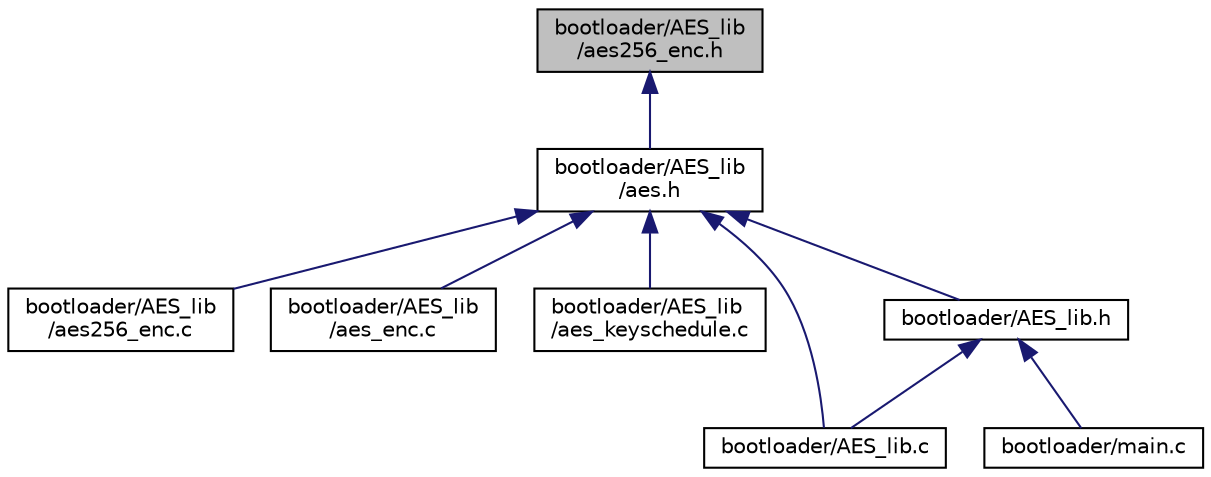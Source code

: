 digraph "bootloader/AES_lib/aes256_enc.h"
{
  edge [fontname="Helvetica",fontsize="10",labelfontname="Helvetica",labelfontsize="10"];
  node [fontname="Helvetica",fontsize="10",shape=record];
  Node4 [label="bootloader/AES_lib\l/aes256_enc.h",height=0.2,width=0.4,color="black", fillcolor="grey75", style="filled", fontcolor="black"];
  Node4 -> Node5 [dir="back",color="midnightblue",fontsize="10",style="solid"];
  Node5 [label="bootloader/AES_lib\l/aes.h",height=0.2,width=0.4,color="black", fillcolor="white", style="filled",URL="$bootloader_2_a_e_s__lib_2aes_8h.html"];
  Node5 -> Node6 [dir="back",color="midnightblue",fontsize="10",style="solid"];
  Node6 [label="bootloader/AES_lib\l/aes256_enc.c",height=0.2,width=0.4,color="black", fillcolor="white", style="filled",URL="$bootloader_2_a_e_s__lib_2aes256__enc_8c.html"];
  Node5 -> Node7 [dir="back",color="midnightblue",fontsize="10",style="solid"];
  Node7 [label="bootloader/AES_lib\l/aes_enc.c",height=0.2,width=0.4,color="black", fillcolor="white", style="filled",URL="$bootloader_2_a_e_s__lib_2aes__enc_8c.html"];
  Node5 -> Node8 [dir="back",color="midnightblue",fontsize="10",style="solid"];
  Node8 [label="bootloader/AES_lib\l/aes_keyschedule.c",height=0.2,width=0.4,color="black", fillcolor="white", style="filled",URL="$bootloader_2_a_e_s__lib_2aes__keyschedule_8c.html"];
  Node5 -> Node9 [dir="back",color="midnightblue",fontsize="10",style="solid"];
  Node9 [label="bootloader/AES_lib.h",height=0.2,width=0.4,color="black", fillcolor="white", style="filled",URL="$bootloader_2_a_e_s__lib_8h.html"];
  Node9 -> Node10 [dir="back",color="midnightblue",fontsize="10",style="solid"];
  Node10 [label="bootloader/AES_lib.c",height=0.2,width=0.4,color="black", fillcolor="white", style="filled",URL="$bootloader_2_a_e_s__lib_8c.html"];
  Node9 -> Node11 [dir="back",color="midnightblue",fontsize="10",style="solid"];
  Node11 [label="bootloader/main.c",height=0.2,width=0.4,color="black", fillcolor="white", style="filled",URL="$bootloader_2main_8c.html"];
  Node5 -> Node10 [dir="back",color="midnightblue",fontsize="10",style="solid"];
}

